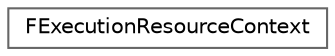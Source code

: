 digraph "Graphical Class Hierarchy"
{
 // INTERACTIVE_SVG=YES
 // LATEX_PDF_SIZE
  bgcolor="transparent";
  edge [fontname=Helvetica,fontsize=10,labelfontname=Helvetica,labelfontsize=10];
  node [fontname=Helvetica,fontsize=10,shape=box,height=0.2,width=0.4];
  rankdir="LR";
  Node0 [id="Node000000",label="FExecutionResourceContext",height=0.2,width=0.4,color="grey40", fillcolor="white", style="filled",URL="$db/d61/classFExecutionResourceContext.html",tooltip="Per-thread stack-frame of execution resource currently held."];
}
